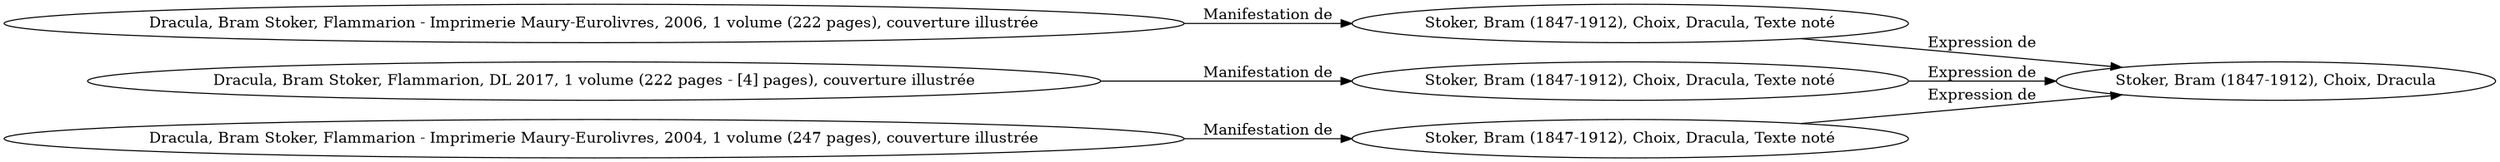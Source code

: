 // Notice UMLRM0037
digraph UMLRM0037 {
	rankdir=LR
	size="20,20"
	UMLRM0037 [label="Stoker, Bram (1847-1912), Choix, Dracula"]
	UMLRM0038 [label="Stoker, Bram (1847-1912), Choix, Dracula, Texte noté"]
	UMLRM0038 -> UMLRM0037 [label="Expression de"]
	UMLRM0039 [label="Dracula, Bram Stoker, Flammarion - Imprimerie Maury-Eurolivres, 2006, 1 volume (222 pages), couverture illustrée"]
	UMLRM0039 -> UMLRM0038 [label="Manifestation de"]
	UMLRM0047 [label="Stoker, Bram (1847-1912), Choix, Dracula, Texte noté"]
	UMLRM0047 -> UMLRM0037 [label="Expression de"]
	UMLRM0048 [label="Dracula, Bram Stoker, Flammarion, DL 2017, 1 volume (222 pages - [4] pages), couverture illustrée"]
	UMLRM0048 -> UMLRM0047 [label="Manifestation de"]
	UMLRM0172 [label="Stoker, Bram (1847-1912), Choix, Dracula, Texte noté"]
	UMLRM0172 -> UMLRM0037 [label="Expression de"]
	UMLRM0173 [label="Dracula, Bram Stoker, Flammarion - Imprimerie Maury-Eurolivres, 2004, 1 volume (247 pages), couverture illustrée"]
	UMLRM0173 -> UMLRM0172 [label="Manifestation de"]
}
